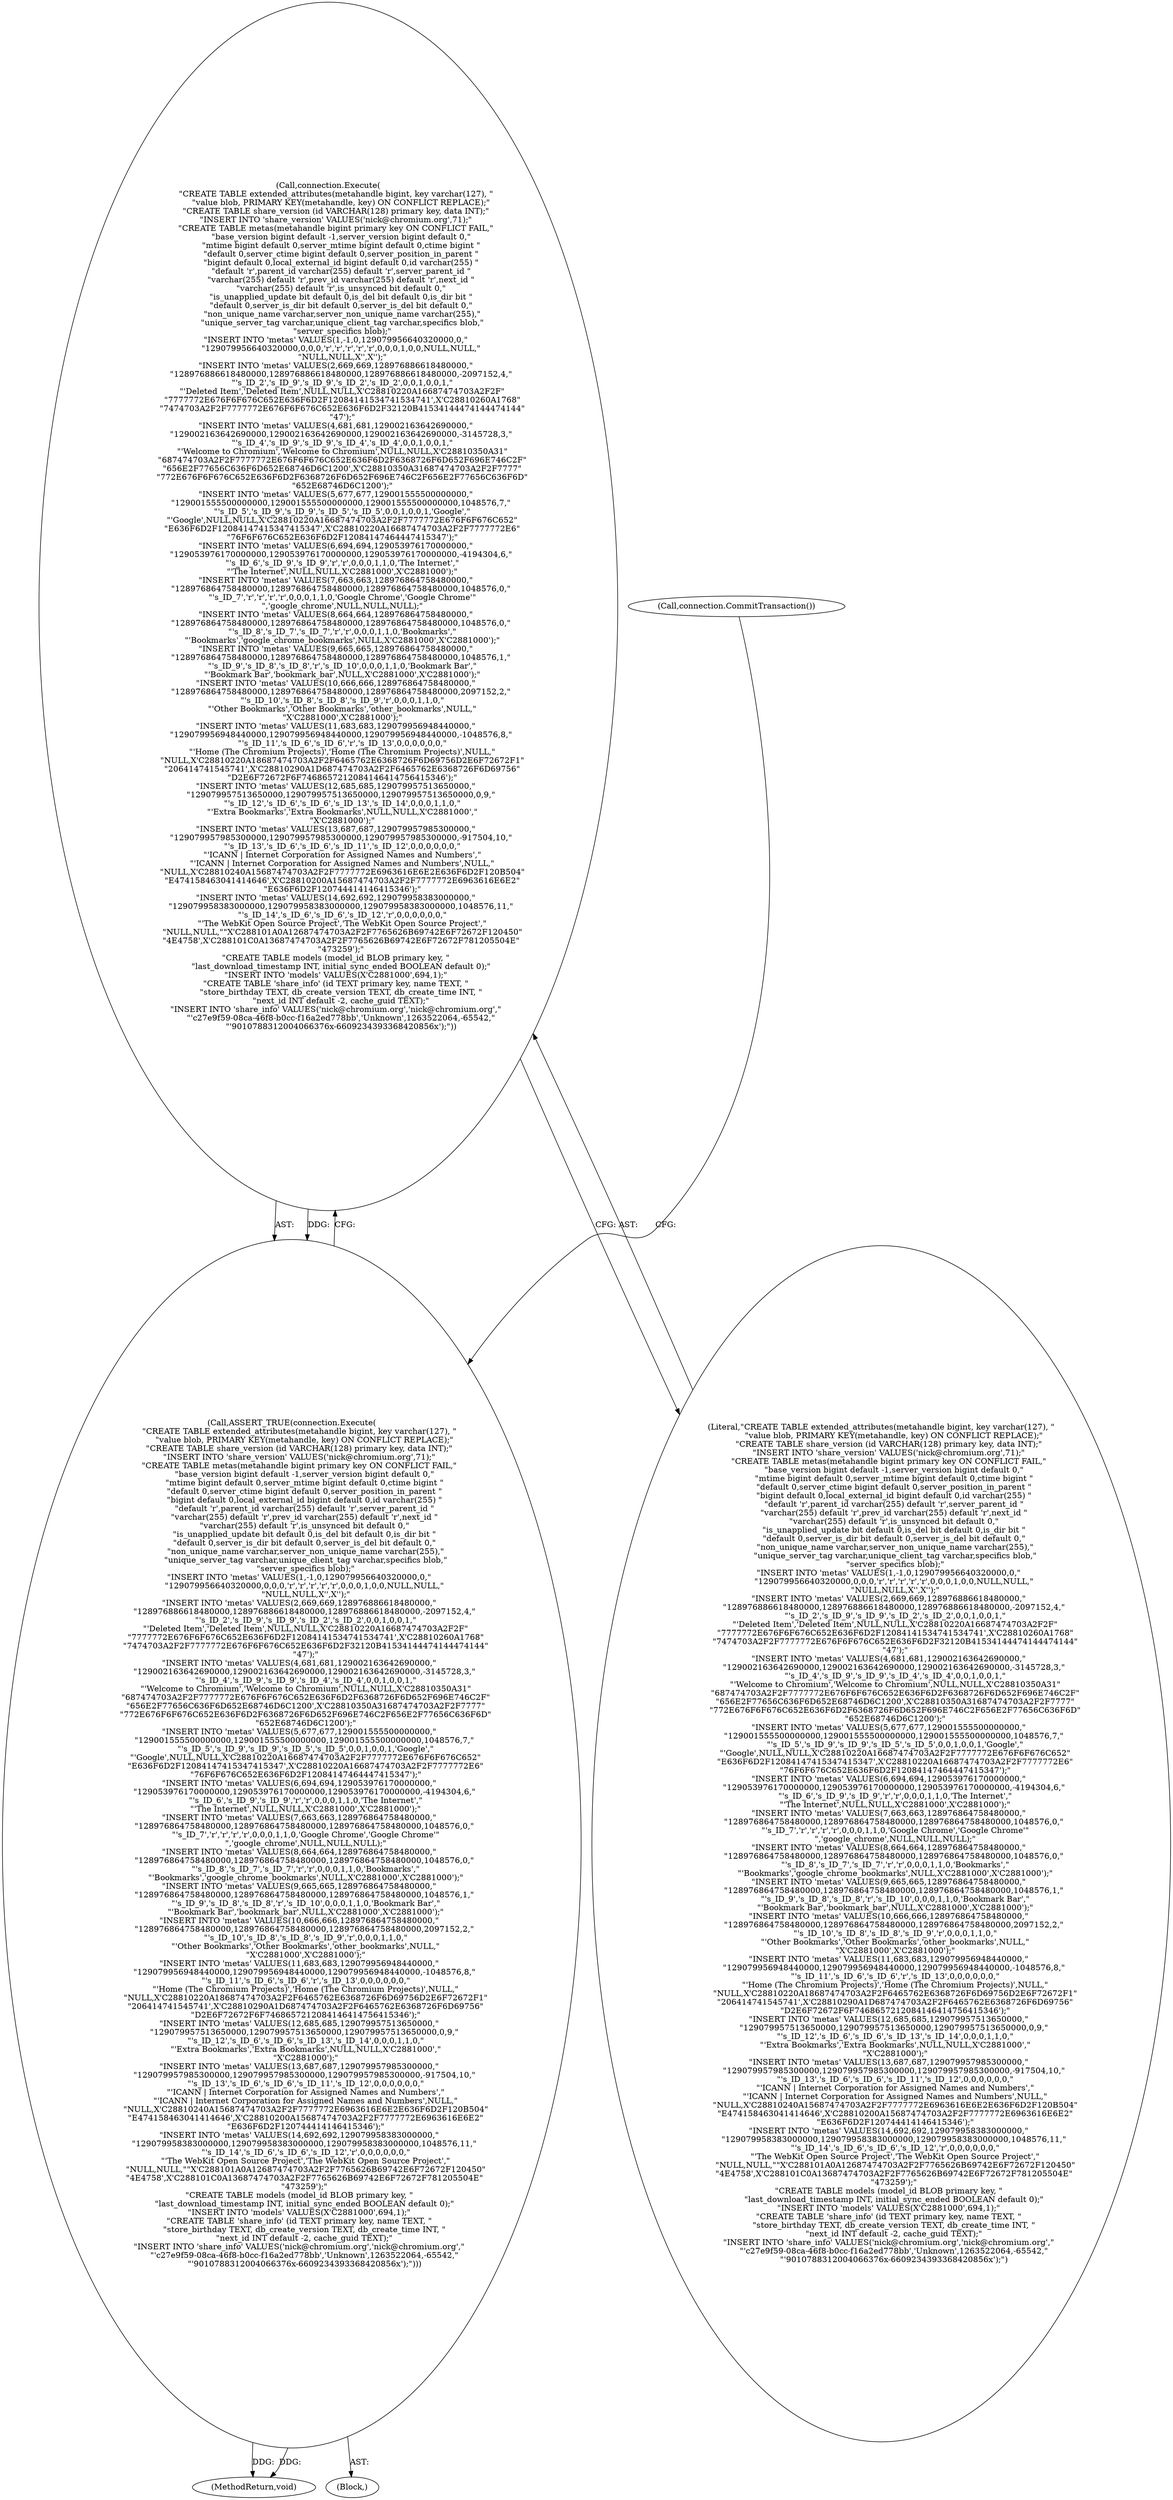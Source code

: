 digraph "0_Chrome_19190765882e272a6a2162c89acdb29110f7e3cf_34@API" {
"1000109" [label="(Call,connection.Execute(\n      \"CREATE TABLE extended_attributes(metahandle bigint, key varchar(127), \"\n          \"value blob, PRIMARY KEY(metahandle, key) ON CONFLICT REPLACE);\"\n      \"CREATE TABLE share_version (id VARCHAR(128) primary key, data INT);\"\n      \"INSERT INTO 'share_version' VALUES('nick@chromium.org',71);\"\n      \"CREATE TABLE metas(metahandle bigint primary key ON CONFLICT FAIL,\"\n          \"base_version bigint default -1,server_version bigint default 0,\"\n          \"mtime bigint default 0,server_mtime bigint default 0,ctime bigint \"\n          \"default 0,server_ctime bigint default 0,server_position_in_parent \"\n          \"bigint default 0,local_external_id bigint default 0,id varchar(255) \"\n          \"default 'r',parent_id varchar(255) default 'r',server_parent_id \"\n          \"varchar(255) default 'r',prev_id varchar(255) default 'r',next_id \"\n          \"varchar(255) default 'r',is_unsynced bit default 0,\"\n          \"is_unapplied_update bit default 0,is_del bit default 0,is_dir bit \"\n          \"default 0,server_is_dir bit default 0,server_is_del bit default 0,\"\n           \"non_unique_name varchar,server_non_unique_name varchar(255),\"\n           \"unique_server_tag varchar,unique_client_tag varchar,specifics blob,\"\n           \"server_specifics blob);\"\n      \"INSERT INTO 'metas' VALUES(1,-1,0,129079956640320000,0,\"\n          \"129079956640320000,0,0,0,'r','r','r','r','r',0,0,0,1,0,0,NULL,NULL,\"\n           \"NULL,NULL,X'',X'');\"\n      \"INSERT INTO 'metas' VALUES(2,669,669,128976886618480000,\"\n          \"128976886618480000,128976886618480000,128976886618480000,-2097152,4,\"\n           \"'s_ID_2','s_ID_9','s_ID_9','s_ID_2','s_ID_2',0,0,1,0,0,1,\"\n           \"'Deleted Item','Deleted Item',NULL,NULL,X'C28810220A16687474703A2F2F\"\n           \"7777772E676F6F676C652E636F6D2F12084141534741534741',X'C28810260A1768\"\n           \"7474703A2F2F7777772E676F6F676C652E636F6D2F32120B41534144474144474144\"\n           \"47');\"\n      \"INSERT INTO 'metas' VALUES(4,681,681,129002163642690000,\"\n          \"129002163642690000,129002163642690000,129002163642690000,-3145728,3,\"\n           \"'s_ID_4','s_ID_9','s_ID_9','s_ID_4','s_ID_4',0,0,1,0,0,1,\"\n           \"'Welcome to Chromium','Welcome to Chromium',NULL,NULL,X'C28810350A31\"\n           \"687474703A2F2F7777772E676F6F676C652E636F6D2F6368726F6D652F696E746C2F\"\n           \"656E2F77656C636F6D652E68746D6C1200',X'C28810350A31687474703A2F2F7777\"\n           \"772E676F6F676C652E636F6D2F6368726F6D652F696E746C2F656E2F77656C636F6D\"\n           \"652E68746D6C1200');\"\n      \"INSERT INTO 'metas' VALUES(5,677,677,129001555500000000,\"\n          \"129001555500000000,129001555500000000,129001555500000000,1048576,7,\"\n           \"'s_ID_5','s_ID_9','s_ID_9','s_ID_5','s_ID_5',0,0,1,0,0,1,'Google',\"\n           \"'Google',NULL,NULL,X'C28810220A16687474703A2F2F7777772E676F6F676C652\"\n           \"E636F6D2F12084147415347415347',X'C28810220A16687474703A2F2F7777772E6\"\n           \"76F6F676C652E636F6D2F12084147464447415347');\"\n      \"INSERT INTO 'metas' VALUES(6,694,694,129053976170000000,\"\n          \"129053976170000000,129053976170000000,129053976170000000,-4194304,6,\"\n           \"'s_ID_6','s_ID_9','s_ID_9','r','r',0,0,0,1,1,0,'The Internet',\"\n           \"'The Internet',NULL,NULL,X'C2881000',X'C2881000');\"\n      \"INSERT INTO 'metas' VALUES(7,663,663,128976864758480000,\"\n          \"128976864758480000,128976864758480000,128976864758480000,1048576,0,\"\n           \"'s_ID_7','r','r','r','r',0,0,0,1,1,0,'Google Chrome','Google Chrome'\"\n           \",'google_chrome',NULL,NULL,NULL);\"\n      \"INSERT INTO 'metas' VALUES(8,664,664,128976864758480000,\"\n          \"128976864758480000,128976864758480000,128976864758480000,1048576,0,\"\n           \"'s_ID_8','s_ID_7','s_ID_7','r','r',0,0,0,1,1,0,'Bookmarks',\"\n           \"'Bookmarks','google_chrome_bookmarks',NULL,X'C2881000',X'C2881000');\"\n      \"INSERT INTO 'metas' VALUES(9,665,665,128976864758480000,\"\n          \"128976864758480000,128976864758480000,128976864758480000,1048576,1,\"\n           \"'s_ID_9','s_ID_8','s_ID_8','r','s_ID_10',0,0,0,1,1,0,'Bookmark Bar',\"\n           \"'Bookmark Bar','bookmark_bar',NULL,X'C2881000',X'C2881000');\"\n      \"INSERT INTO 'metas' VALUES(10,666,666,128976864758480000,\"\n          \"128976864758480000,128976864758480000,128976864758480000,2097152,2,\"\n           \"'s_ID_10','s_ID_8','s_ID_8','s_ID_9','r',0,0,0,1,1,0,\"\n           \"'Other Bookmarks','Other Bookmarks','other_bookmarks',NULL,\"\n           \"X'C2881000',X'C2881000');\"\n      \"INSERT INTO 'metas' VALUES(11,683,683,129079956948440000,\"\n          \"129079956948440000,129079956948440000,129079956948440000,-1048576,8,\"\n           \"'s_ID_11','s_ID_6','s_ID_6','r','s_ID_13',0,0,0,0,0,0,\"\n           \"'Home (The Chromium Projects)','Home (The Chromium Projects)',NULL,\"\n           \"NULL,X'C28810220A18687474703A2F2F6465762E6368726F6D69756D2E6F72672F1\"\n           \"206414741545741',X'C28810290A1D687474703A2F2F6465762E6368726F6D69756\"\n           \"D2E6F72672F6F7468657212084146414756415346');\"\n      \"INSERT INTO 'metas' VALUES(12,685,685,129079957513650000,\"\n          \"129079957513650000,129079957513650000,129079957513650000,0,9,\"\n           \"'s_ID_12','s_ID_6','s_ID_6','s_ID_13','s_ID_14',0,0,0,1,1,0,\"\n           \"'Extra Bookmarks','Extra Bookmarks',NULL,NULL,X'C2881000',\"\n           \"X'C2881000');\"\n      \"INSERT INTO 'metas' VALUES(13,687,687,129079957985300000,\"\n          \"129079957985300000,129079957985300000,129079957985300000,-917504,10,\"\n           \"'s_ID_13','s_ID_6','s_ID_6','s_ID_11','s_ID_12',0,0,0,0,0,0,\"\n           \"'ICANN | Internet Corporation for Assigned Names and Numbers',\"\n           \"'ICANN | Internet Corporation for Assigned Names and Numbers',NULL,\"\n           \"NULL,X'C28810240A15687474703A2F2F7777772E6963616E6E2E636F6D2F120B504\"\n           \"E474158463041414646',X'C28810200A15687474703A2F2F7777772E6963616E6E2\"\n           \"E636F6D2F120744414146415346');\"\n      \"INSERT INTO 'metas' VALUES(14,692,692,129079958383000000,\"\n          \"129079958383000000,129079958383000000,129079958383000000,1048576,11,\"\n           \"'s_ID_14','s_ID_6','s_ID_6','s_ID_12','r',0,0,0,0,0,0,\"\n           \"'The WebKit Open Source Project','The WebKit Open Source Project',\"\n           \"NULL,NULL,\"\"X'C288101A0A12687474703A2F2F7765626B69742E6F72672F120450\"\n          \"4E4758',X'C288101C0A13687474703A2F2F7765626B69742E6F72672F781205504E\"\n          \"473259');\"\n      \"CREATE TABLE models (model_id BLOB primary key, \"\n          \"last_download_timestamp INT, initial_sync_ended BOOLEAN default 0);\"\n      \"INSERT INTO 'models' VALUES(X'C2881000',694,1);\"\n      \"CREATE TABLE 'share_info' (id TEXT primary key, name TEXT, \"\n          \"store_birthday TEXT, db_create_version TEXT, db_create_time INT, \"\n          \"next_id INT default -2, cache_guid TEXT);\"\n      \"INSERT INTO 'share_info' VALUES('nick@chromium.org','nick@chromium.org',\"\n          \"'c27e9f59-08ca-46f8-b0cc-f16a2ed778bb','Unknown',1263522064,-65542,\"\n          \"'9010788312004066376x-6609234393368420856x');\"))"];
"1000108" [label="(Call,ASSERT_TRUE(connection.Execute(\n      \"CREATE TABLE extended_attributes(metahandle bigint, key varchar(127), \"\n          \"value blob, PRIMARY KEY(metahandle, key) ON CONFLICT REPLACE);\"\n      \"CREATE TABLE share_version (id VARCHAR(128) primary key, data INT);\"\n      \"INSERT INTO 'share_version' VALUES('nick@chromium.org',71);\"\n      \"CREATE TABLE metas(metahandle bigint primary key ON CONFLICT FAIL,\"\n          \"base_version bigint default -1,server_version bigint default 0,\"\n          \"mtime bigint default 0,server_mtime bigint default 0,ctime bigint \"\n          \"default 0,server_ctime bigint default 0,server_position_in_parent \"\n          \"bigint default 0,local_external_id bigint default 0,id varchar(255) \"\n          \"default 'r',parent_id varchar(255) default 'r',server_parent_id \"\n          \"varchar(255) default 'r',prev_id varchar(255) default 'r',next_id \"\n          \"varchar(255) default 'r',is_unsynced bit default 0,\"\n          \"is_unapplied_update bit default 0,is_del bit default 0,is_dir bit \"\n          \"default 0,server_is_dir bit default 0,server_is_del bit default 0,\"\n           \"non_unique_name varchar,server_non_unique_name varchar(255),\"\n           \"unique_server_tag varchar,unique_client_tag varchar,specifics blob,\"\n           \"server_specifics blob);\"\n      \"INSERT INTO 'metas' VALUES(1,-1,0,129079956640320000,0,\"\n          \"129079956640320000,0,0,0,'r','r','r','r','r',0,0,0,1,0,0,NULL,NULL,\"\n           \"NULL,NULL,X'',X'');\"\n      \"INSERT INTO 'metas' VALUES(2,669,669,128976886618480000,\"\n          \"128976886618480000,128976886618480000,128976886618480000,-2097152,4,\"\n           \"'s_ID_2','s_ID_9','s_ID_9','s_ID_2','s_ID_2',0,0,1,0,0,1,\"\n           \"'Deleted Item','Deleted Item',NULL,NULL,X'C28810220A16687474703A2F2F\"\n           \"7777772E676F6F676C652E636F6D2F12084141534741534741',X'C28810260A1768\"\n           \"7474703A2F2F7777772E676F6F676C652E636F6D2F32120B41534144474144474144\"\n           \"47');\"\n      \"INSERT INTO 'metas' VALUES(4,681,681,129002163642690000,\"\n          \"129002163642690000,129002163642690000,129002163642690000,-3145728,3,\"\n           \"'s_ID_4','s_ID_9','s_ID_9','s_ID_4','s_ID_4',0,0,1,0,0,1,\"\n           \"'Welcome to Chromium','Welcome to Chromium',NULL,NULL,X'C28810350A31\"\n           \"687474703A2F2F7777772E676F6F676C652E636F6D2F6368726F6D652F696E746C2F\"\n           \"656E2F77656C636F6D652E68746D6C1200',X'C28810350A31687474703A2F2F7777\"\n           \"772E676F6F676C652E636F6D2F6368726F6D652F696E746C2F656E2F77656C636F6D\"\n           \"652E68746D6C1200');\"\n      \"INSERT INTO 'metas' VALUES(5,677,677,129001555500000000,\"\n          \"129001555500000000,129001555500000000,129001555500000000,1048576,7,\"\n           \"'s_ID_5','s_ID_9','s_ID_9','s_ID_5','s_ID_5',0,0,1,0,0,1,'Google',\"\n           \"'Google',NULL,NULL,X'C28810220A16687474703A2F2F7777772E676F6F676C652\"\n           \"E636F6D2F12084147415347415347',X'C28810220A16687474703A2F2F7777772E6\"\n           \"76F6F676C652E636F6D2F12084147464447415347');\"\n      \"INSERT INTO 'metas' VALUES(6,694,694,129053976170000000,\"\n          \"129053976170000000,129053976170000000,129053976170000000,-4194304,6,\"\n           \"'s_ID_6','s_ID_9','s_ID_9','r','r',0,0,0,1,1,0,'The Internet',\"\n           \"'The Internet',NULL,NULL,X'C2881000',X'C2881000');\"\n      \"INSERT INTO 'metas' VALUES(7,663,663,128976864758480000,\"\n          \"128976864758480000,128976864758480000,128976864758480000,1048576,0,\"\n           \"'s_ID_7','r','r','r','r',0,0,0,1,1,0,'Google Chrome','Google Chrome'\"\n           \",'google_chrome',NULL,NULL,NULL);\"\n      \"INSERT INTO 'metas' VALUES(8,664,664,128976864758480000,\"\n          \"128976864758480000,128976864758480000,128976864758480000,1048576,0,\"\n           \"'s_ID_8','s_ID_7','s_ID_7','r','r',0,0,0,1,1,0,'Bookmarks',\"\n           \"'Bookmarks','google_chrome_bookmarks',NULL,X'C2881000',X'C2881000');\"\n      \"INSERT INTO 'metas' VALUES(9,665,665,128976864758480000,\"\n          \"128976864758480000,128976864758480000,128976864758480000,1048576,1,\"\n           \"'s_ID_9','s_ID_8','s_ID_8','r','s_ID_10',0,0,0,1,1,0,'Bookmark Bar',\"\n           \"'Bookmark Bar','bookmark_bar',NULL,X'C2881000',X'C2881000');\"\n      \"INSERT INTO 'metas' VALUES(10,666,666,128976864758480000,\"\n          \"128976864758480000,128976864758480000,128976864758480000,2097152,2,\"\n           \"'s_ID_10','s_ID_8','s_ID_8','s_ID_9','r',0,0,0,1,1,0,\"\n           \"'Other Bookmarks','Other Bookmarks','other_bookmarks',NULL,\"\n           \"X'C2881000',X'C2881000');\"\n      \"INSERT INTO 'metas' VALUES(11,683,683,129079956948440000,\"\n          \"129079956948440000,129079956948440000,129079956948440000,-1048576,8,\"\n           \"'s_ID_11','s_ID_6','s_ID_6','r','s_ID_13',0,0,0,0,0,0,\"\n           \"'Home (The Chromium Projects)','Home (The Chromium Projects)',NULL,\"\n           \"NULL,X'C28810220A18687474703A2F2F6465762E6368726F6D69756D2E6F72672F1\"\n           \"206414741545741',X'C28810290A1D687474703A2F2F6465762E6368726F6D69756\"\n           \"D2E6F72672F6F7468657212084146414756415346');\"\n      \"INSERT INTO 'metas' VALUES(12,685,685,129079957513650000,\"\n          \"129079957513650000,129079957513650000,129079957513650000,0,9,\"\n           \"'s_ID_12','s_ID_6','s_ID_6','s_ID_13','s_ID_14',0,0,0,1,1,0,\"\n           \"'Extra Bookmarks','Extra Bookmarks',NULL,NULL,X'C2881000',\"\n           \"X'C2881000');\"\n      \"INSERT INTO 'metas' VALUES(13,687,687,129079957985300000,\"\n          \"129079957985300000,129079957985300000,129079957985300000,-917504,10,\"\n           \"'s_ID_13','s_ID_6','s_ID_6','s_ID_11','s_ID_12',0,0,0,0,0,0,\"\n           \"'ICANN | Internet Corporation for Assigned Names and Numbers',\"\n           \"'ICANN | Internet Corporation for Assigned Names and Numbers',NULL,\"\n           \"NULL,X'C28810240A15687474703A2F2F7777772E6963616E6E2E636F6D2F120B504\"\n           \"E474158463041414646',X'C28810200A15687474703A2F2F7777772E6963616E6E2\"\n           \"E636F6D2F120744414146415346');\"\n      \"INSERT INTO 'metas' VALUES(14,692,692,129079958383000000,\"\n          \"129079958383000000,129079958383000000,129079958383000000,1048576,11,\"\n           \"'s_ID_14','s_ID_6','s_ID_6','s_ID_12','r',0,0,0,0,0,0,\"\n           \"'The WebKit Open Source Project','The WebKit Open Source Project',\"\n           \"NULL,NULL,\"\"X'C288101A0A12687474703A2F2F7765626B69742E6F72672F120450\"\n          \"4E4758',X'C288101C0A13687474703A2F2F7765626B69742E6F72672F781205504E\"\n          \"473259');\"\n      \"CREATE TABLE models (model_id BLOB primary key, \"\n          \"last_download_timestamp INT, initial_sync_ended BOOLEAN default 0);\"\n      \"INSERT INTO 'models' VALUES(X'C2881000',694,1);\"\n      \"CREATE TABLE 'share_info' (id TEXT primary key, name TEXT, \"\n          \"store_birthday TEXT, db_create_version TEXT, db_create_time INT, \"\n          \"next_id INT default -2, cache_guid TEXT);\"\n      \"INSERT INTO 'share_info' VALUES('nick@chromium.org','nick@chromium.org',\"\n          \"'c27e9f59-08ca-46f8-b0cc-f16a2ed778bb','Unknown',1263522064,-65542,\"\n          \"'9010788312004066376x-6609234393368420856x');\")))"];
"1000109" [label="(Call,connection.Execute(\n      \"CREATE TABLE extended_attributes(metahandle bigint, key varchar(127), \"\n          \"value blob, PRIMARY KEY(metahandle, key) ON CONFLICT REPLACE);\"\n      \"CREATE TABLE share_version (id VARCHAR(128) primary key, data INT);\"\n      \"INSERT INTO 'share_version' VALUES('nick@chromium.org',71);\"\n      \"CREATE TABLE metas(metahandle bigint primary key ON CONFLICT FAIL,\"\n          \"base_version bigint default -1,server_version bigint default 0,\"\n          \"mtime bigint default 0,server_mtime bigint default 0,ctime bigint \"\n          \"default 0,server_ctime bigint default 0,server_position_in_parent \"\n          \"bigint default 0,local_external_id bigint default 0,id varchar(255) \"\n          \"default 'r',parent_id varchar(255) default 'r',server_parent_id \"\n          \"varchar(255) default 'r',prev_id varchar(255) default 'r',next_id \"\n          \"varchar(255) default 'r',is_unsynced bit default 0,\"\n          \"is_unapplied_update bit default 0,is_del bit default 0,is_dir bit \"\n          \"default 0,server_is_dir bit default 0,server_is_del bit default 0,\"\n           \"non_unique_name varchar,server_non_unique_name varchar(255),\"\n           \"unique_server_tag varchar,unique_client_tag varchar,specifics blob,\"\n           \"server_specifics blob);\"\n      \"INSERT INTO 'metas' VALUES(1,-1,0,129079956640320000,0,\"\n          \"129079956640320000,0,0,0,'r','r','r','r','r',0,0,0,1,0,0,NULL,NULL,\"\n           \"NULL,NULL,X'',X'');\"\n      \"INSERT INTO 'metas' VALUES(2,669,669,128976886618480000,\"\n          \"128976886618480000,128976886618480000,128976886618480000,-2097152,4,\"\n           \"'s_ID_2','s_ID_9','s_ID_9','s_ID_2','s_ID_2',0,0,1,0,0,1,\"\n           \"'Deleted Item','Deleted Item',NULL,NULL,X'C28810220A16687474703A2F2F\"\n           \"7777772E676F6F676C652E636F6D2F12084141534741534741',X'C28810260A1768\"\n           \"7474703A2F2F7777772E676F6F676C652E636F6D2F32120B41534144474144474144\"\n           \"47');\"\n      \"INSERT INTO 'metas' VALUES(4,681,681,129002163642690000,\"\n          \"129002163642690000,129002163642690000,129002163642690000,-3145728,3,\"\n           \"'s_ID_4','s_ID_9','s_ID_9','s_ID_4','s_ID_4',0,0,1,0,0,1,\"\n           \"'Welcome to Chromium','Welcome to Chromium',NULL,NULL,X'C28810350A31\"\n           \"687474703A2F2F7777772E676F6F676C652E636F6D2F6368726F6D652F696E746C2F\"\n           \"656E2F77656C636F6D652E68746D6C1200',X'C28810350A31687474703A2F2F7777\"\n           \"772E676F6F676C652E636F6D2F6368726F6D652F696E746C2F656E2F77656C636F6D\"\n           \"652E68746D6C1200');\"\n      \"INSERT INTO 'metas' VALUES(5,677,677,129001555500000000,\"\n          \"129001555500000000,129001555500000000,129001555500000000,1048576,7,\"\n           \"'s_ID_5','s_ID_9','s_ID_9','s_ID_5','s_ID_5',0,0,1,0,0,1,'Google',\"\n           \"'Google',NULL,NULL,X'C28810220A16687474703A2F2F7777772E676F6F676C652\"\n           \"E636F6D2F12084147415347415347',X'C28810220A16687474703A2F2F7777772E6\"\n           \"76F6F676C652E636F6D2F12084147464447415347');\"\n      \"INSERT INTO 'metas' VALUES(6,694,694,129053976170000000,\"\n          \"129053976170000000,129053976170000000,129053976170000000,-4194304,6,\"\n           \"'s_ID_6','s_ID_9','s_ID_9','r','r',0,0,0,1,1,0,'The Internet',\"\n           \"'The Internet',NULL,NULL,X'C2881000',X'C2881000');\"\n      \"INSERT INTO 'metas' VALUES(7,663,663,128976864758480000,\"\n          \"128976864758480000,128976864758480000,128976864758480000,1048576,0,\"\n           \"'s_ID_7','r','r','r','r',0,0,0,1,1,0,'Google Chrome','Google Chrome'\"\n           \",'google_chrome',NULL,NULL,NULL);\"\n      \"INSERT INTO 'metas' VALUES(8,664,664,128976864758480000,\"\n          \"128976864758480000,128976864758480000,128976864758480000,1048576,0,\"\n           \"'s_ID_8','s_ID_7','s_ID_7','r','r',0,0,0,1,1,0,'Bookmarks',\"\n           \"'Bookmarks','google_chrome_bookmarks',NULL,X'C2881000',X'C2881000');\"\n      \"INSERT INTO 'metas' VALUES(9,665,665,128976864758480000,\"\n          \"128976864758480000,128976864758480000,128976864758480000,1048576,1,\"\n           \"'s_ID_9','s_ID_8','s_ID_8','r','s_ID_10',0,0,0,1,1,0,'Bookmark Bar',\"\n           \"'Bookmark Bar','bookmark_bar',NULL,X'C2881000',X'C2881000');\"\n      \"INSERT INTO 'metas' VALUES(10,666,666,128976864758480000,\"\n          \"128976864758480000,128976864758480000,128976864758480000,2097152,2,\"\n           \"'s_ID_10','s_ID_8','s_ID_8','s_ID_9','r',0,0,0,1,1,0,\"\n           \"'Other Bookmarks','Other Bookmarks','other_bookmarks',NULL,\"\n           \"X'C2881000',X'C2881000');\"\n      \"INSERT INTO 'metas' VALUES(11,683,683,129079956948440000,\"\n          \"129079956948440000,129079956948440000,129079956948440000,-1048576,8,\"\n           \"'s_ID_11','s_ID_6','s_ID_6','r','s_ID_13',0,0,0,0,0,0,\"\n           \"'Home (The Chromium Projects)','Home (The Chromium Projects)',NULL,\"\n           \"NULL,X'C28810220A18687474703A2F2F6465762E6368726F6D69756D2E6F72672F1\"\n           \"206414741545741',X'C28810290A1D687474703A2F2F6465762E6368726F6D69756\"\n           \"D2E6F72672F6F7468657212084146414756415346');\"\n      \"INSERT INTO 'metas' VALUES(12,685,685,129079957513650000,\"\n          \"129079957513650000,129079957513650000,129079957513650000,0,9,\"\n           \"'s_ID_12','s_ID_6','s_ID_6','s_ID_13','s_ID_14',0,0,0,1,1,0,\"\n           \"'Extra Bookmarks','Extra Bookmarks',NULL,NULL,X'C2881000',\"\n           \"X'C2881000');\"\n      \"INSERT INTO 'metas' VALUES(13,687,687,129079957985300000,\"\n          \"129079957985300000,129079957985300000,129079957985300000,-917504,10,\"\n           \"'s_ID_13','s_ID_6','s_ID_6','s_ID_11','s_ID_12',0,0,0,0,0,0,\"\n           \"'ICANN | Internet Corporation for Assigned Names and Numbers',\"\n           \"'ICANN | Internet Corporation for Assigned Names and Numbers',NULL,\"\n           \"NULL,X'C28810240A15687474703A2F2F7777772E6963616E6E2E636F6D2F120B504\"\n           \"E474158463041414646',X'C28810200A15687474703A2F2F7777772E6963616E6E2\"\n           \"E636F6D2F120744414146415346');\"\n      \"INSERT INTO 'metas' VALUES(14,692,692,129079958383000000,\"\n          \"129079958383000000,129079958383000000,129079958383000000,1048576,11,\"\n           \"'s_ID_14','s_ID_6','s_ID_6','s_ID_12','r',0,0,0,0,0,0,\"\n           \"'The WebKit Open Source Project','The WebKit Open Source Project',\"\n           \"NULL,NULL,\"\"X'C288101A0A12687474703A2F2F7765626B69742E6F72672F120450\"\n          \"4E4758',X'C288101C0A13687474703A2F2F7765626B69742E6F72672F781205504E\"\n          \"473259');\"\n      \"CREATE TABLE models (model_id BLOB primary key, \"\n          \"last_download_timestamp INT, initial_sync_ended BOOLEAN default 0);\"\n      \"INSERT INTO 'models' VALUES(X'C2881000',694,1);\"\n      \"CREATE TABLE 'share_info' (id TEXT primary key, name TEXT, \"\n          \"store_birthday TEXT, db_create_version TEXT, db_create_time INT, \"\n          \"next_id INT default -2, cache_guid TEXT);\"\n      \"INSERT INTO 'share_info' VALUES('nick@chromium.org','nick@chromium.org',\"\n          \"'c27e9f59-08ca-46f8-b0cc-f16a2ed778bb','Unknown',1263522064,-65542,\"\n          \"'9010788312004066376x-6609234393368420856x');\"))"];
"1000112" [label="(Call,connection.CommitTransaction())"];
"1000110" [label="(Literal,\"CREATE TABLE extended_attributes(metahandle bigint, key varchar(127), \"\n          \"value blob, PRIMARY KEY(metahandle, key) ON CONFLICT REPLACE);\"\n      \"CREATE TABLE share_version (id VARCHAR(128) primary key, data INT);\"\n      \"INSERT INTO 'share_version' VALUES('nick@chromium.org',71);\"\n      \"CREATE TABLE metas(metahandle bigint primary key ON CONFLICT FAIL,\"\n          \"base_version bigint default -1,server_version bigint default 0,\"\n          \"mtime bigint default 0,server_mtime bigint default 0,ctime bigint \"\n          \"default 0,server_ctime bigint default 0,server_position_in_parent \"\n          \"bigint default 0,local_external_id bigint default 0,id varchar(255) \"\n          \"default 'r',parent_id varchar(255) default 'r',server_parent_id \"\n          \"varchar(255) default 'r',prev_id varchar(255) default 'r',next_id \"\n          \"varchar(255) default 'r',is_unsynced bit default 0,\"\n          \"is_unapplied_update bit default 0,is_del bit default 0,is_dir bit \"\n          \"default 0,server_is_dir bit default 0,server_is_del bit default 0,\"\n           \"non_unique_name varchar,server_non_unique_name varchar(255),\"\n           \"unique_server_tag varchar,unique_client_tag varchar,specifics blob,\"\n           \"server_specifics blob);\"\n      \"INSERT INTO 'metas' VALUES(1,-1,0,129079956640320000,0,\"\n          \"129079956640320000,0,0,0,'r','r','r','r','r',0,0,0,1,0,0,NULL,NULL,\"\n           \"NULL,NULL,X'',X'');\"\n      \"INSERT INTO 'metas' VALUES(2,669,669,128976886618480000,\"\n          \"128976886618480000,128976886618480000,128976886618480000,-2097152,4,\"\n           \"'s_ID_2','s_ID_9','s_ID_9','s_ID_2','s_ID_2',0,0,1,0,0,1,\"\n           \"'Deleted Item','Deleted Item',NULL,NULL,X'C28810220A16687474703A2F2F\"\n           \"7777772E676F6F676C652E636F6D2F12084141534741534741',X'C28810260A1768\"\n           \"7474703A2F2F7777772E676F6F676C652E636F6D2F32120B41534144474144474144\"\n           \"47');\"\n      \"INSERT INTO 'metas' VALUES(4,681,681,129002163642690000,\"\n          \"129002163642690000,129002163642690000,129002163642690000,-3145728,3,\"\n           \"'s_ID_4','s_ID_9','s_ID_9','s_ID_4','s_ID_4',0,0,1,0,0,1,\"\n           \"'Welcome to Chromium','Welcome to Chromium',NULL,NULL,X'C28810350A31\"\n           \"687474703A2F2F7777772E676F6F676C652E636F6D2F6368726F6D652F696E746C2F\"\n           \"656E2F77656C636F6D652E68746D6C1200',X'C28810350A31687474703A2F2F7777\"\n           \"772E676F6F676C652E636F6D2F6368726F6D652F696E746C2F656E2F77656C636F6D\"\n           \"652E68746D6C1200');\"\n      \"INSERT INTO 'metas' VALUES(5,677,677,129001555500000000,\"\n          \"129001555500000000,129001555500000000,129001555500000000,1048576,7,\"\n           \"'s_ID_5','s_ID_9','s_ID_9','s_ID_5','s_ID_5',0,0,1,0,0,1,'Google',\"\n           \"'Google',NULL,NULL,X'C28810220A16687474703A2F2F7777772E676F6F676C652\"\n           \"E636F6D2F12084147415347415347',X'C28810220A16687474703A2F2F7777772E6\"\n           \"76F6F676C652E636F6D2F12084147464447415347');\"\n      \"INSERT INTO 'metas' VALUES(6,694,694,129053976170000000,\"\n          \"129053976170000000,129053976170000000,129053976170000000,-4194304,6,\"\n           \"'s_ID_6','s_ID_9','s_ID_9','r','r',0,0,0,1,1,0,'The Internet',\"\n           \"'The Internet',NULL,NULL,X'C2881000',X'C2881000');\"\n      \"INSERT INTO 'metas' VALUES(7,663,663,128976864758480000,\"\n          \"128976864758480000,128976864758480000,128976864758480000,1048576,0,\"\n           \"'s_ID_7','r','r','r','r',0,0,0,1,1,0,'Google Chrome','Google Chrome'\"\n           \",'google_chrome',NULL,NULL,NULL);\"\n      \"INSERT INTO 'metas' VALUES(8,664,664,128976864758480000,\"\n          \"128976864758480000,128976864758480000,128976864758480000,1048576,0,\"\n           \"'s_ID_8','s_ID_7','s_ID_7','r','r',0,0,0,1,1,0,'Bookmarks',\"\n           \"'Bookmarks','google_chrome_bookmarks',NULL,X'C2881000',X'C2881000');\"\n      \"INSERT INTO 'metas' VALUES(9,665,665,128976864758480000,\"\n          \"128976864758480000,128976864758480000,128976864758480000,1048576,1,\"\n           \"'s_ID_9','s_ID_8','s_ID_8','r','s_ID_10',0,0,0,1,1,0,'Bookmark Bar',\"\n           \"'Bookmark Bar','bookmark_bar',NULL,X'C2881000',X'C2881000');\"\n      \"INSERT INTO 'metas' VALUES(10,666,666,128976864758480000,\"\n          \"128976864758480000,128976864758480000,128976864758480000,2097152,2,\"\n           \"'s_ID_10','s_ID_8','s_ID_8','s_ID_9','r',0,0,0,1,1,0,\"\n           \"'Other Bookmarks','Other Bookmarks','other_bookmarks',NULL,\"\n           \"X'C2881000',X'C2881000');\"\n      \"INSERT INTO 'metas' VALUES(11,683,683,129079956948440000,\"\n          \"129079956948440000,129079956948440000,129079956948440000,-1048576,8,\"\n           \"'s_ID_11','s_ID_6','s_ID_6','r','s_ID_13',0,0,0,0,0,0,\"\n           \"'Home (The Chromium Projects)','Home (The Chromium Projects)',NULL,\"\n           \"NULL,X'C28810220A18687474703A2F2F6465762E6368726F6D69756D2E6F72672F1\"\n           \"206414741545741',X'C28810290A1D687474703A2F2F6465762E6368726F6D69756\"\n           \"D2E6F72672F6F7468657212084146414756415346');\"\n      \"INSERT INTO 'metas' VALUES(12,685,685,129079957513650000,\"\n          \"129079957513650000,129079957513650000,129079957513650000,0,9,\"\n           \"'s_ID_12','s_ID_6','s_ID_6','s_ID_13','s_ID_14',0,0,0,1,1,0,\"\n           \"'Extra Bookmarks','Extra Bookmarks',NULL,NULL,X'C2881000',\"\n           \"X'C2881000');\"\n      \"INSERT INTO 'metas' VALUES(13,687,687,129079957985300000,\"\n          \"129079957985300000,129079957985300000,129079957985300000,-917504,10,\"\n           \"'s_ID_13','s_ID_6','s_ID_6','s_ID_11','s_ID_12',0,0,0,0,0,0,\"\n           \"'ICANN | Internet Corporation for Assigned Names and Numbers',\"\n           \"'ICANN | Internet Corporation for Assigned Names and Numbers',NULL,\"\n           \"NULL,X'C28810240A15687474703A2F2F7777772E6963616E6E2E636F6D2F120B504\"\n           \"E474158463041414646',X'C28810200A15687474703A2F2F7777772E6963616E6E2\"\n           \"E636F6D2F120744414146415346');\"\n      \"INSERT INTO 'metas' VALUES(14,692,692,129079958383000000,\"\n          \"129079958383000000,129079958383000000,129079958383000000,1048576,11,\"\n           \"'s_ID_14','s_ID_6','s_ID_6','s_ID_12','r',0,0,0,0,0,0,\"\n           \"'The WebKit Open Source Project','The WebKit Open Source Project',\"\n           \"NULL,NULL,\"\"X'C288101A0A12687474703A2F2F7765626B69742E6F72672F120450\"\n          \"4E4758',X'C288101C0A13687474703A2F2F7765626B69742E6F72672F781205504E\"\n          \"473259');\"\n      \"CREATE TABLE models (model_id BLOB primary key, \"\n          \"last_download_timestamp INT, initial_sync_ended BOOLEAN default 0);\"\n      \"INSERT INTO 'models' VALUES(X'C2881000',694,1);\"\n      \"CREATE TABLE 'share_info' (id TEXT primary key, name TEXT, \"\n          \"store_birthday TEXT, db_create_version TEXT, db_create_time INT, \"\n          \"next_id INT default -2, cache_guid TEXT);\"\n      \"INSERT INTO 'share_info' VALUES('nick@chromium.org','nick@chromium.org',\"\n          \"'c27e9f59-08ca-46f8-b0cc-f16a2ed778bb','Unknown',1263522064,-65542,\"\n          \"'9010788312004066376x-6609234393368420856x');\")"];
"1000113" [label="(MethodReturn,void)"];
"1000101" [label="(Block,)"];
"1000108" [label="(Call,ASSERT_TRUE(connection.Execute(\n      \"CREATE TABLE extended_attributes(metahandle bigint, key varchar(127), \"\n          \"value blob, PRIMARY KEY(metahandle, key) ON CONFLICT REPLACE);\"\n      \"CREATE TABLE share_version (id VARCHAR(128) primary key, data INT);\"\n      \"INSERT INTO 'share_version' VALUES('nick@chromium.org',71);\"\n      \"CREATE TABLE metas(metahandle bigint primary key ON CONFLICT FAIL,\"\n          \"base_version bigint default -1,server_version bigint default 0,\"\n          \"mtime bigint default 0,server_mtime bigint default 0,ctime bigint \"\n          \"default 0,server_ctime bigint default 0,server_position_in_parent \"\n          \"bigint default 0,local_external_id bigint default 0,id varchar(255) \"\n          \"default 'r',parent_id varchar(255) default 'r',server_parent_id \"\n          \"varchar(255) default 'r',prev_id varchar(255) default 'r',next_id \"\n          \"varchar(255) default 'r',is_unsynced bit default 0,\"\n          \"is_unapplied_update bit default 0,is_del bit default 0,is_dir bit \"\n          \"default 0,server_is_dir bit default 0,server_is_del bit default 0,\"\n           \"non_unique_name varchar,server_non_unique_name varchar(255),\"\n           \"unique_server_tag varchar,unique_client_tag varchar,specifics blob,\"\n           \"server_specifics blob);\"\n      \"INSERT INTO 'metas' VALUES(1,-1,0,129079956640320000,0,\"\n          \"129079956640320000,0,0,0,'r','r','r','r','r',0,0,0,1,0,0,NULL,NULL,\"\n           \"NULL,NULL,X'',X'');\"\n      \"INSERT INTO 'metas' VALUES(2,669,669,128976886618480000,\"\n          \"128976886618480000,128976886618480000,128976886618480000,-2097152,4,\"\n           \"'s_ID_2','s_ID_9','s_ID_9','s_ID_2','s_ID_2',0,0,1,0,0,1,\"\n           \"'Deleted Item','Deleted Item',NULL,NULL,X'C28810220A16687474703A2F2F\"\n           \"7777772E676F6F676C652E636F6D2F12084141534741534741',X'C28810260A1768\"\n           \"7474703A2F2F7777772E676F6F676C652E636F6D2F32120B41534144474144474144\"\n           \"47');\"\n      \"INSERT INTO 'metas' VALUES(4,681,681,129002163642690000,\"\n          \"129002163642690000,129002163642690000,129002163642690000,-3145728,3,\"\n           \"'s_ID_4','s_ID_9','s_ID_9','s_ID_4','s_ID_4',0,0,1,0,0,1,\"\n           \"'Welcome to Chromium','Welcome to Chromium',NULL,NULL,X'C28810350A31\"\n           \"687474703A2F2F7777772E676F6F676C652E636F6D2F6368726F6D652F696E746C2F\"\n           \"656E2F77656C636F6D652E68746D6C1200',X'C28810350A31687474703A2F2F7777\"\n           \"772E676F6F676C652E636F6D2F6368726F6D652F696E746C2F656E2F77656C636F6D\"\n           \"652E68746D6C1200');\"\n      \"INSERT INTO 'metas' VALUES(5,677,677,129001555500000000,\"\n          \"129001555500000000,129001555500000000,129001555500000000,1048576,7,\"\n           \"'s_ID_5','s_ID_9','s_ID_9','s_ID_5','s_ID_5',0,0,1,0,0,1,'Google',\"\n           \"'Google',NULL,NULL,X'C28810220A16687474703A2F2F7777772E676F6F676C652\"\n           \"E636F6D2F12084147415347415347',X'C28810220A16687474703A2F2F7777772E6\"\n           \"76F6F676C652E636F6D2F12084147464447415347');\"\n      \"INSERT INTO 'metas' VALUES(6,694,694,129053976170000000,\"\n          \"129053976170000000,129053976170000000,129053976170000000,-4194304,6,\"\n           \"'s_ID_6','s_ID_9','s_ID_9','r','r',0,0,0,1,1,0,'The Internet',\"\n           \"'The Internet',NULL,NULL,X'C2881000',X'C2881000');\"\n      \"INSERT INTO 'metas' VALUES(7,663,663,128976864758480000,\"\n          \"128976864758480000,128976864758480000,128976864758480000,1048576,0,\"\n           \"'s_ID_7','r','r','r','r',0,0,0,1,1,0,'Google Chrome','Google Chrome'\"\n           \",'google_chrome',NULL,NULL,NULL);\"\n      \"INSERT INTO 'metas' VALUES(8,664,664,128976864758480000,\"\n          \"128976864758480000,128976864758480000,128976864758480000,1048576,0,\"\n           \"'s_ID_8','s_ID_7','s_ID_7','r','r',0,0,0,1,1,0,'Bookmarks',\"\n           \"'Bookmarks','google_chrome_bookmarks',NULL,X'C2881000',X'C2881000');\"\n      \"INSERT INTO 'metas' VALUES(9,665,665,128976864758480000,\"\n          \"128976864758480000,128976864758480000,128976864758480000,1048576,1,\"\n           \"'s_ID_9','s_ID_8','s_ID_8','r','s_ID_10',0,0,0,1,1,0,'Bookmark Bar',\"\n           \"'Bookmark Bar','bookmark_bar',NULL,X'C2881000',X'C2881000');\"\n      \"INSERT INTO 'metas' VALUES(10,666,666,128976864758480000,\"\n          \"128976864758480000,128976864758480000,128976864758480000,2097152,2,\"\n           \"'s_ID_10','s_ID_8','s_ID_8','s_ID_9','r',0,0,0,1,1,0,\"\n           \"'Other Bookmarks','Other Bookmarks','other_bookmarks',NULL,\"\n           \"X'C2881000',X'C2881000');\"\n      \"INSERT INTO 'metas' VALUES(11,683,683,129079956948440000,\"\n          \"129079956948440000,129079956948440000,129079956948440000,-1048576,8,\"\n           \"'s_ID_11','s_ID_6','s_ID_6','r','s_ID_13',0,0,0,0,0,0,\"\n           \"'Home (The Chromium Projects)','Home (The Chromium Projects)',NULL,\"\n           \"NULL,X'C28810220A18687474703A2F2F6465762E6368726F6D69756D2E6F72672F1\"\n           \"206414741545741',X'C28810290A1D687474703A2F2F6465762E6368726F6D69756\"\n           \"D2E6F72672F6F7468657212084146414756415346');\"\n      \"INSERT INTO 'metas' VALUES(12,685,685,129079957513650000,\"\n          \"129079957513650000,129079957513650000,129079957513650000,0,9,\"\n           \"'s_ID_12','s_ID_6','s_ID_6','s_ID_13','s_ID_14',0,0,0,1,1,0,\"\n           \"'Extra Bookmarks','Extra Bookmarks',NULL,NULL,X'C2881000',\"\n           \"X'C2881000');\"\n      \"INSERT INTO 'metas' VALUES(13,687,687,129079957985300000,\"\n          \"129079957985300000,129079957985300000,129079957985300000,-917504,10,\"\n           \"'s_ID_13','s_ID_6','s_ID_6','s_ID_11','s_ID_12',0,0,0,0,0,0,\"\n           \"'ICANN | Internet Corporation for Assigned Names and Numbers',\"\n           \"'ICANN | Internet Corporation for Assigned Names and Numbers',NULL,\"\n           \"NULL,X'C28810240A15687474703A2F2F7777772E6963616E6E2E636F6D2F120B504\"\n           \"E474158463041414646',X'C28810200A15687474703A2F2F7777772E6963616E6E2\"\n           \"E636F6D2F120744414146415346');\"\n      \"INSERT INTO 'metas' VALUES(14,692,692,129079958383000000,\"\n          \"129079958383000000,129079958383000000,129079958383000000,1048576,11,\"\n           \"'s_ID_14','s_ID_6','s_ID_6','s_ID_12','r',0,0,0,0,0,0,\"\n           \"'The WebKit Open Source Project','The WebKit Open Source Project',\"\n           \"NULL,NULL,\"\"X'C288101A0A12687474703A2F2F7765626B69742E6F72672F120450\"\n          \"4E4758',X'C288101C0A13687474703A2F2F7765626B69742E6F72672F781205504E\"\n          \"473259');\"\n      \"CREATE TABLE models (model_id BLOB primary key, \"\n          \"last_download_timestamp INT, initial_sync_ended BOOLEAN default 0);\"\n      \"INSERT INTO 'models' VALUES(X'C2881000',694,1);\"\n      \"CREATE TABLE 'share_info' (id TEXT primary key, name TEXT, \"\n          \"store_birthday TEXT, db_create_version TEXT, db_create_time INT, \"\n          \"next_id INT default -2, cache_guid TEXT);\"\n      \"INSERT INTO 'share_info' VALUES('nick@chromium.org','nick@chromium.org',\"\n          \"'c27e9f59-08ca-46f8-b0cc-f16a2ed778bb','Unknown',1263522064,-65542,\"\n          \"'9010788312004066376x-6609234393368420856x');\")))"];
"1000109" -> "1000108"  [label="AST: "];
"1000109" -> "1000110"  [label="CFG: "];
"1000110" -> "1000109"  [label="AST: "];
"1000108" -> "1000109"  [label="CFG: "];
"1000109" -> "1000108"  [label="DDG: "];
"1000108" -> "1000101"  [label="AST: "];
"1000112" -> "1000108"  [label="CFG: "];
"1000108" -> "1000113"  [label="DDG: "];
"1000108" -> "1000113"  [label="DDG: "];
}
